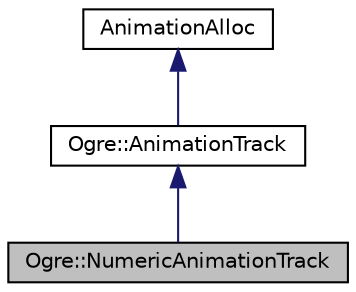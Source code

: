 digraph "Ogre::NumericAnimationTrack"
{
  bgcolor="transparent";
  edge [fontname="Helvetica",fontsize="10",labelfontname="Helvetica",labelfontsize="10"];
  node [fontname="Helvetica",fontsize="10",shape=record];
  Node0 [label="Ogre::NumericAnimationTrack",height=0.2,width=0.4,color="black", fillcolor="grey75", style="filled", fontcolor="black"];
  Node1 -> Node0 [dir="back",color="midnightblue",fontsize="10",style="solid",fontname="Helvetica"];
  Node1 [label="Ogre::AnimationTrack",height=0.2,width=0.4,color="black",URL="$class_ogre_1_1_animation_track.html",tooltip="A &#39;track&#39; in an animation sequence, i.e. "];
  Node2 -> Node1 [dir="back",color="midnightblue",fontsize="10",style="solid",fontname="Helvetica"];
  Node2 [label="AnimationAlloc",height=0.2,width=0.4,color="black",URL="$class_ogre_1_1_allocated_object.html"];
}
